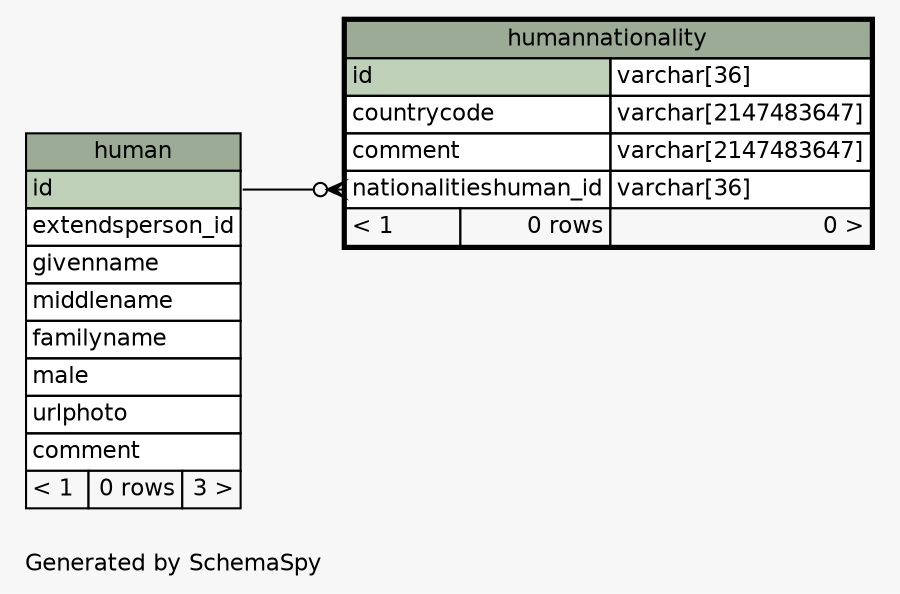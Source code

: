 // dot 2.38.0 on Windows 10 10.0
// SchemaSpy rev 590
digraph "oneDegreeRelationshipsDiagram" {
  graph [
    rankdir="RL"
    bgcolor="#f7f7f7"
    label="\nGenerated by SchemaSpy"
    labeljust="l"
    nodesep="0.18"
    ranksep="0.46"
    fontname="Helvetica"
    fontsize="11"
  ];
  node [
    fontname="Helvetica"
    fontsize="11"
    shape="plaintext"
  ];
  edge [
    arrowsize="0.8"
  ];
  "humannationality":"nationalitieshuman_id":w -> "human":"id":e [arrowhead=none dir=back arrowtail=crowodot];
  "human" [
    label=<
    <TABLE BORDER="0" CELLBORDER="1" CELLSPACING="0" BGCOLOR="#ffffff">
      <TR><TD COLSPAN="3" BGCOLOR="#9bab96" ALIGN="CENTER">human</TD></TR>
      <TR><TD PORT="id" COLSPAN="3" BGCOLOR="#bed1b8" ALIGN="LEFT">id</TD></TR>
      <TR><TD PORT="extendsperson_id" COLSPAN="3" ALIGN="LEFT">extendsperson_id</TD></TR>
      <TR><TD PORT="givenname" COLSPAN="3" ALIGN="LEFT">givenname</TD></TR>
      <TR><TD PORT="middlename" COLSPAN="3" ALIGN="LEFT">middlename</TD></TR>
      <TR><TD PORT="familyname" COLSPAN="3" ALIGN="LEFT">familyname</TD></TR>
      <TR><TD PORT="male" COLSPAN="3" ALIGN="LEFT">male</TD></TR>
      <TR><TD PORT="urlphoto" COLSPAN="3" ALIGN="LEFT">urlphoto</TD></TR>
      <TR><TD PORT="comment" COLSPAN="3" ALIGN="LEFT">comment</TD></TR>
      <TR><TD ALIGN="LEFT" BGCOLOR="#f7f7f7">&lt; 1</TD><TD ALIGN="RIGHT" BGCOLOR="#f7f7f7">0 rows</TD><TD ALIGN="RIGHT" BGCOLOR="#f7f7f7">3 &gt;</TD></TR>
    </TABLE>>
    URL="human.html"
    tooltip="human"
  ];
  "humannationality" [
    label=<
    <TABLE BORDER="2" CELLBORDER="1" CELLSPACING="0" BGCOLOR="#ffffff">
      <TR><TD COLSPAN="3" BGCOLOR="#9bab96" ALIGN="CENTER">humannationality</TD></TR>
      <TR><TD PORT="id" COLSPAN="2" BGCOLOR="#bed1b8" ALIGN="LEFT">id</TD><TD PORT="id.type" ALIGN="LEFT">varchar[36]</TD></TR>
      <TR><TD PORT="countrycode" COLSPAN="2" ALIGN="LEFT">countrycode</TD><TD PORT="countrycode.type" ALIGN="LEFT">varchar[2147483647]</TD></TR>
      <TR><TD PORT="comment" COLSPAN="2" ALIGN="LEFT">comment</TD><TD PORT="comment.type" ALIGN="LEFT">varchar[2147483647]</TD></TR>
      <TR><TD PORT="nationalitieshuman_id" COLSPAN="2" ALIGN="LEFT">nationalitieshuman_id</TD><TD PORT="nationalitieshuman_id.type" ALIGN="LEFT">varchar[36]</TD></TR>
      <TR><TD ALIGN="LEFT" BGCOLOR="#f7f7f7">&lt; 1</TD><TD ALIGN="RIGHT" BGCOLOR="#f7f7f7">0 rows</TD><TD ALIGN="RIGHT" BGCOLOR="#f7f7f7">0 &gt;</TD></TR>
    </TABLE>>
    URL="humannationality.html"
    tooltip="humannationality"
  ];
}
